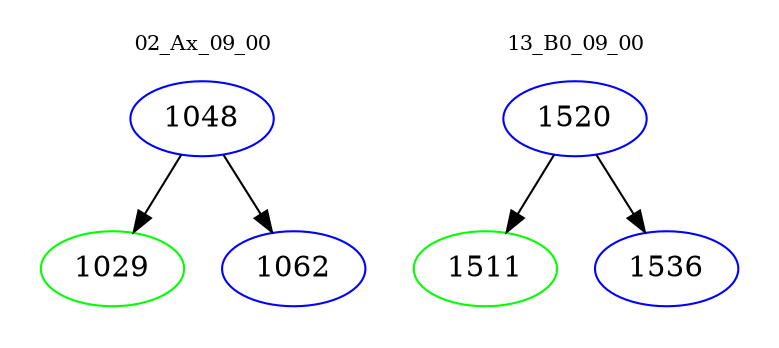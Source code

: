 digraph{
subgraph cluster_0 {
color = white
label = "02_Ax_09_00";
fontsize=10;
T0_1048 [label="1048", color="blue"]
T0_1048 -> T0_1029 [color="black"]
T0_1029 [label="1029", color="green"]
T0_1048 -> T0_1062 [color="black"]
T0_1062 [label="1062", color="blue"]
}
subgraph cluster_1 {
color = white
label = "13_B0_09_00";
fontsize=10;
T1_1520 [label="1520", color="blue"]
T1_1520 -> T1_1511 [color="black"]
T1_1511 [label="1511", color="green"]
T1_1520 -> T1_1536 [color="black"]
T1_1536 [label="1536", color="blue"]
}
}
